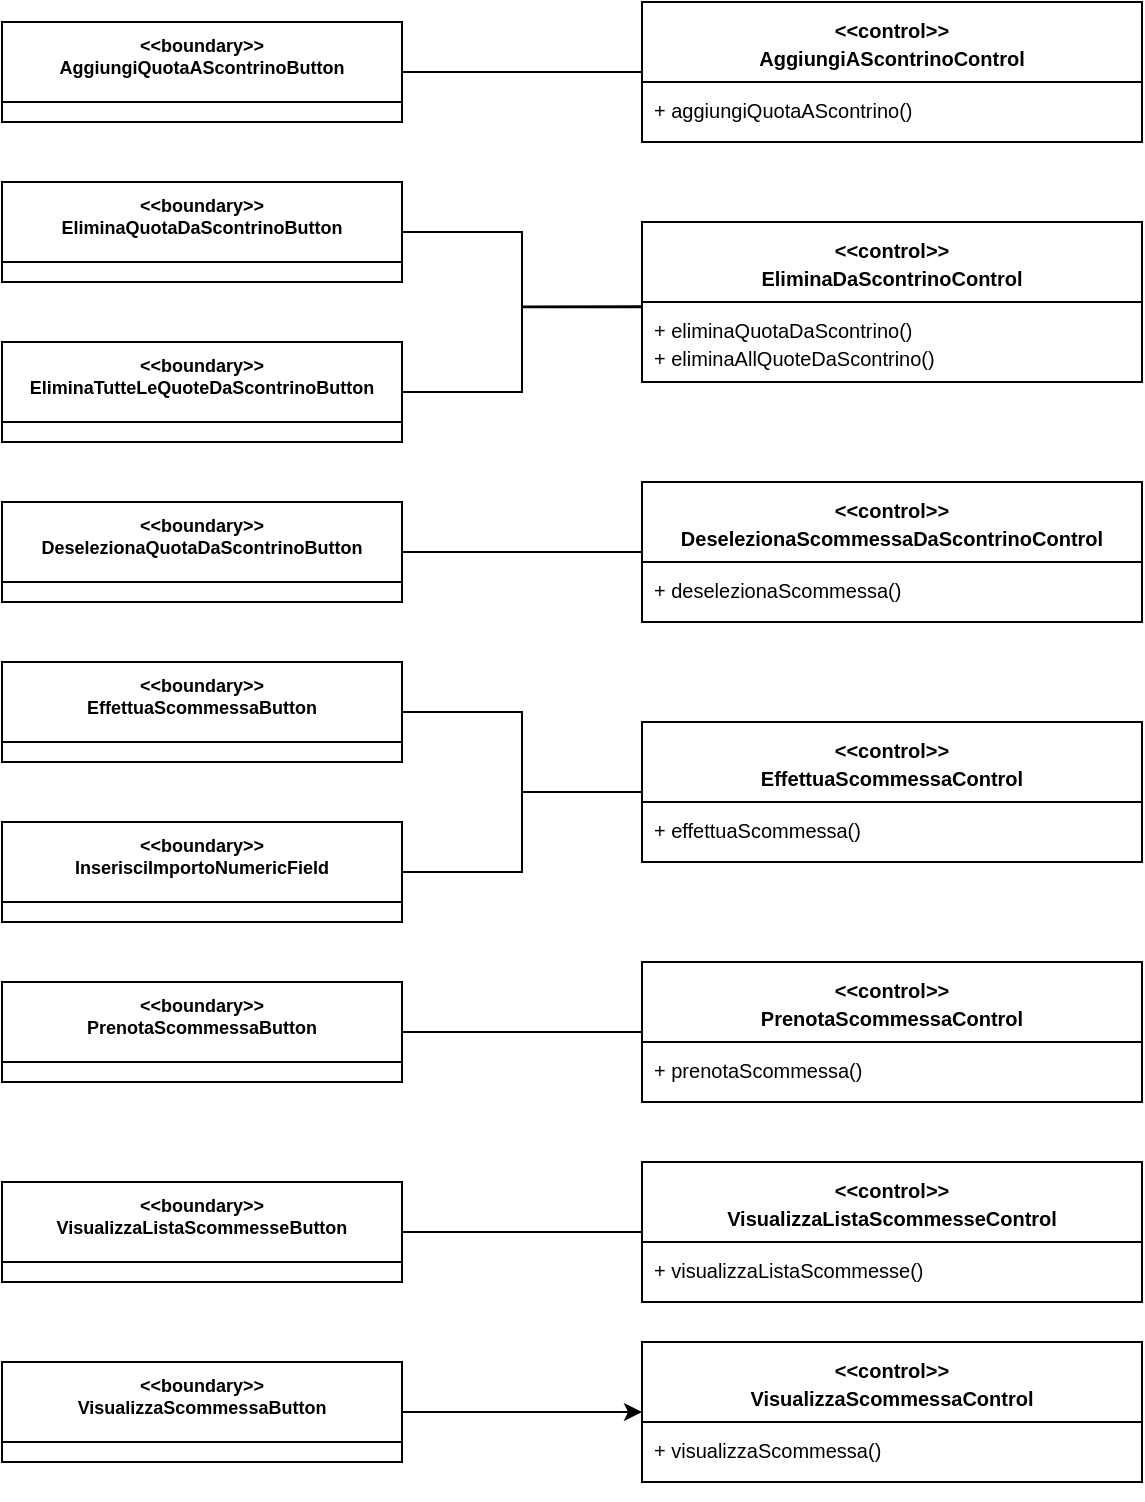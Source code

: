 <mxfile version="24.4.13" type="github">
  <diagram id="C5RBs43oDa-KdzZeNtuy" name="Page-1">
    <mxGraphModel dx="2477" dy="1213" grid="1" gridSize="10" guides="1" tooltips="1" connect="1" arrows="1" fold="1" page="1" pageScale="1" pageWidth="827" pageHeight="1169" math="0" shadow="0">
      <root>
        <mxCell id="WIyWlLk6GJQsqaUBKTNV-0" />
        <mxCell id="WIyWlLk6GJQsqaUBKTNV-1" parent="WIyWlLk6GJQsqaUBKTNV-0" />
        <mxCell id="DUrTVuJ4-faknUEEhQID-17" style="edgeStyle=orthogonalEdgeStyle;rounded=0;orthogonalLoop=1;jettySize=auto;html=1;exitX=1;exitY=0.5;exitDx=0;exitDy=0;entryX=0;entryY=0.5;entryDx=0;entryDy=0;endArrow=none;endFill=0;" edge="1" parent="WIyWlLk6GJQsqaUBKTNV-1" source="DUrTVuJ4-faknUEEhQID-0" target="DUrTVuJ4-faknUEEhQID-13">
          <mxGeometry relative="1" as="geometry" />
        </mxCell>
        <mxCell id="DUrTVuJ4-faknUEEhQID-0" value="&lt;div style=&quot;font-size: 9px;&quot;&gt;&lt;font style=&quot;font-size: 9px;&quot;&gt;&amp;lt;&amp;lt;boundary&amp;gt;&amp;gt;&lt;br&gt;AggiungiQuotaAScontrinoButton&lt;br&gt;&lt;br&gt;&lt;/font&gt;&lt;/div&gt;&lt;div style=&quot;font-size: 11px;&quot;&gt;&lt;font style=&quot;font-size: 11px;&quot;&gt;&lt;br&gt;&lt;/font&gt;&lt;/div&gt;" style="swimlane;fontStyle=1;align=center;verticalAlign=top;childLayout=stackLayout;horizontal=1;startSize=40;horizontalStack=0;resizeParent=1;resizeParentMax=0;resizeLast=0;collapsible=1;marginBottom=0;whiteSpace=wrap;html=1;" vertex="1" parent="WIyWlLk6GJQsqaUBKTNV-1">
          <mxGeometry x="40" y="60" width="200" height="50" as="geometry" />
        </mxCell>
        <mxCell id="DUrTVuJ4-faknUEEhQID-4" value="&lt;div style=&quot;font-size: 9px;&quot;&gt;&lt;font style=&quot;font-size: 9px;&quot;&gt;&amp;lt;&amp;lt;boundary&amp;gt;&amp;gt;&lt;br&gt;EliminaQuotaDaScontrinoButton&lt;br&gt;&lt;br&gt;&lt;/font&gt;&lt;/div&gt;&lt;div style=&quot;font-size: 11px;&quot;&gt;&lt;font style=&quot;font-size: 11px;&quot;&gt;&lt;br&gt;&lt;/font&gt;&lt;/div&gt;" style="swimlane;fontStyle=1;align=center;verticalAlign=top;childLayout=stackLayout;horizontal=1;startSize=40;horizontalStack=0;resizeParent=1;resizeParentMax=0;resizeLast=0;collapsible=1;marginBottom=0;whiteSpace=wrap;html=1;" vertex="1" parent="WIyWlLk6GJQsqaUBKTNV-1">
          <mxGeometry x="40" y="140" width="200" height="50" as="geometry" />
        </mxCell>
        <mxCell id="DUrTVuJ4-faknUEEhQID-22" style="edgeStyle=orthogonalEdgeStyle;rounded=0;orthogonalLoop=1;jettySize=auto;html=1;exitX=1;exitY=0.5;exitDx=0;exitDy=0;endArrow=none;endFill=0;entryX=-0.002;entryY=0.066;entryDx=0;entryDy=0;entryPerimeter=0;" edge="1" parent="WIyWlLk6GJQsqaUBKTNV-1" source="DUrTVuJ4-faknUEEhQID-5" target="DUrTVuJ4-faknUEEhQID-19">
          <mxGeometry relative="1" as="geometry">
            <mxPoint x="300" y="210" as="targetPoint" />
          </mxGeometry>
        </mxCell>
        <mxCell id="DUrTVuJ4-faknUEEhQID-5" value="&lt;div style=&quot;font-size: 9px;&quot;&gt;&lt;font style=&quot;font-size: 9px;&quot;&gt;&amp;lt;&amp;lt;boundary&amp;gt;&amp;gt;&lt;br&gt;EliminaTutteLeQuoteDaScontrinoButton&lt;br&gt;&lt;br&gt;&lt;/font&gt;&lt;/div&gt;&lt;div style=&quot;font-size: 11px;&quot;&gt;&lt;font style=&quot;font-size: 11px;&quot;&gt;&lt;br&gt;&lt;/font&gt;&lt;/div&gt;" style="swimlane;fontStyle=1;align=center;verticalAlign=top;childLayout=stackLayout;horizontal=1;startSize=40;horizontalStack=0;resizeParent=1;resizeParentMax=0;resizeLast=0;collapsible=1;marginBottom=0;whiteSpace=wrap;html=1;" vertex="1" parent="WIyWlLk6GJQsqaUBKTNV-1">
          <mxGeometry x="40" y="220" width="200" height="50" as="geometry" />
        </mxCell>
        <mxCell id="DUrTVuJ4-faknUEEhQID-32" style="edgeStyle=orthogonalEdgeStyle;rounded=0;orthogonalLoop=1;jettySize=auto;html=1;exitX=1;exitY=0.5;exitDx=0;exitDy=0;entryX=0;entryY=0.5;entryDx=0;entryDy=0;endArrow=none;endFill=0;" edge="1" parent="WIyWlLk6GJQsqaUBKTNV-1" source="DUrTVuJ4-faknUEEhQID-7" target="DUrTVuJ4-faknUEEhQID-30">
          <mxGeometry relative="1" as="geometry" />
        </mxCell>
        <mxCell id="DUrTVuJ4-faknUEEhQID-7" value="&lt;div style=&quot;font-size: 9px;&quot;&gt;&lt;font style=&quot;font-size: 9px;&quot;&gt;&amp;lt;&amp;lt;boundary&amp;gt;&amp;gt;&lt;br&gt;DeselezionaQuotaDaScontrinoButton&lt;br&gt;&lt;br&gt;&lt;/font&gt;&lt;/div&gt;&lt;div style=&quot;font-size: 11px;&quot;&gt;&lt;font style=&quot;font-size: 11px;&quot;&gt;&lt;br&gt;&lt;/font&gt;&lt;/div&gt;" style="swimlane;fontStyle=1;align=center;verticalAlign=top;childLayout=stackLayout;horizontal=1;startSize=40;horizontalStack=0;resizeParent=1;resizeParentMax=0;resizeLast=0;collapsible=1;marginBottom=0;whiteSpace=wrap;html=1;" vertex="1" parent="WIyWlLk6GJQsqaUBKTNV-1">
          <mxGeometry x="40" y="300" width="200" height="50" as="geometry" />
        </mxCell>
        <mxCell id="DUrTVuJ4-faknUEEhQID-8" value="&lt;div style=&quot;font-size: 9px;&quot;&gt;&lt;font style=&quot;font-size: 9px;&quot;&gt;&amp;lt;&amp;lt;boundary&amp;gt;&amp;gt;&lt;br&gt;EffettuaScommessaButton&lt;br&gt;&lt;br&gt;&lt;/font&gt;&lt;/div&gt;&lt;div style=&quot;font-size: 11px;&quot;&gt;&lt;font style=&quot;font-size: 11px;&quot;&gt;&lt;br&gt;&lt;/font&gt;&lt;/div&gt;" style="swimlane;fontStyle=1;align=center;verticalAlign=top;childLayout=stackLayout;horizontal=1;startSize=40;horizontalStack=0;resizeParent=1;resizeParentMax=0;resizeLast=0;collapsible=1;marginBottom=0;whiteSpace=wrap;html=1;" vertex="1" parent="WIyWlLk6GJQsqaUBKTNV-1">
          <mxGeometry x="40" y="380" width="200" height="50" as="geometry" />
        </mxCell>
        <mxCell id="DUrTVuJ4-faknUEEhQID-9" value="&lt;div style=&quot;font-size: 9px;&quot;&gt;&lt;font style=&quot;font-size: 9px;&quot;&gt;&amp;lt;&amp;lt;boundary&amp;gt;&amp;gt;&lt;br&gt;InserisciImportoNumericField&lt;br&gt;&lt;br&gt;&lt;/font&gt;&lt;/div&gt;&lt;div style=&quot;font-size: 11px;&quot;&gt;&lt;font style=&quot;font-size: 11px;&quot;&gt;&lt;br&gt;&lt;/font&gt;&lt;/div&gt;" style="swimlane;fontStyle=1;align=center;verticalAlign=top;childLayout=stackLayout;horizontal=1;startSize=40;horizontalStack=0;resizeParent=1;resizeParentMax=0;resizeLast=0;collapsible=1;marginBottom=0;whiteSpace=wrap;html=1;" vertex="1" parent="WIyWlLk6GJQsqaUBKTNV-1">
          <mxGeometry x="40" y="460" width="200" height="50" as="geometry" />
        </mxCell>
        <mxCell id="DUrTVuJ4-faknUEEhQID-25" style="edgeStyle=orthogonalEdgeStyle;rounded=0;orthogonalLoop=1;jettySize=auto;html=1;exitX=1;exitY=0.5;exitDx=0;exitDy=0;entryX=0;entryY=0.5;entryDx=0;entryDy=0;endArrow=none;endFill=0;" edge="1" parent="WIyWlLk6GJQsqaUBKTNV-1" source="DUrTVuJ4-faknUEEhQID-10" target="DUrTVuJ4-faknUEEhQID-23">
          <mxGeometry relative="1" as="geometry" />
        </mxCell>
        <mxCell id="DUrTVuJ4-faknUEEhQID-10" value="&lt;div style=&quot;font-size: 9px;&quot;&gt;&lt;font style=&quot;font-size: 9px;&quot;&gt;&amp;lt;&amp;lt;boundary&amp;gt;&amp;gt;&lt;br&gt;PrenotaScommessaButton&lt;br&gt;&lt;br&gt;&lt;/font&gt;&lt;/div&gt;&lt;div style=&quot;font-size: 11px;&quot;&gt;&lt;font style=&quot;font-size: 11px;&quot;&gt;&lt;br&gt;&lt;/font&gt;&lt;/div&gt;" style="swimlane;fontStyle=1;align=center;verticalAlign=top;childLayout=stackLayout;horizontal=1;startSize=40;horizontalStack=0;resizeParent=1;resizeParentMax=0;resizeLast=0;collapsible=1;marginBottom=0;whiteSpace=wrap;html=1;" vertex="1" parent="WIyWlLk6GJQsqaUBKTNV-1">
          <mxGeometry x="40" y="540" width="200" height="50" as="geometry" />
        </mxCell>
        <mxCell id="DUrTVuJ4-faknUEEhQID-35" style="edgeStyle=orthogonalEdgeStyle;rounded=0;orthogonalLoop=1;jettySize=auto;html=1;exitX=1;exitY=0.5;exitDx=0;exitDy=0;entryX=0;entryY=0.5;entryDx=0;entryDy=0;endArrow=none;endFill=0;" edge="1" parent="WIyWlLk6GJQsqaUBKTNV-1" source="DUrTVuJ4-faknUEEhQID-11" target="DUrTVuJ4-faknUEEhQID-33">
          <mxGeometry relative="1" as="geometry" />
        </mxCell>
        <mxCell id="DUrTVuJ4-faknUEEhQID-11" value="&lt;div style=&quot;font-size: 9px;&quot;&gt;&lt;font style=&quot;font-size: 9px;&quot;&gt;&amp;lt;&amp;lt;boundary&amp;gt;&amp;gt;&lt;br&gt;VisualizzaListaScommesseButton&lt;br&gt;&lt;br&gt;&lt;/font&gt;&lt;/div&gt;&lt;div style=&quot;font-size: 11px;&quot;&gt;&lt;font style=&quot;font-size: 11px;&quot;&gt;&lt;br&gt;&lt;/font&gt;&lt;/div&gt;" style="swimlane;fontStyle=1;align=center;verticalAlign=top;childLayout=stackLayout;horizontal=1;startSize=40;horizontalStack=0;resizeParent=1;resizeParentMax=0;resizeLast=0;collapsible=1;marginBottom=0;whiteSpace=wrap;html=1;" vertex="1" parent="WIyWlLk6GJQsqaUBKTNV-1">
          <mxGeometry x="40" y="640" width="200" height="50" as="geometry" />
        </mxCell>
        <mxCell id="DUrTVuJ4-faknUEEhQID-38" style="edgeStyle=orthogonalEdgeStyle;rounded=0;orthogonalLoop=1;jettySize=auto;html=1;exitX=1;exitY=0.5;exitDx=0;exitDy=0;entryX=0;entryY=0.5;entryDx=0;entryDy=0;" edge="1" parent="WIyWlLk6GJQsqaUBKTNV-1" source="DUrTVuJ4-faknUEEhQID-12" target="DUrTVuJ4-faknUEEhQID-36">
          <mxGeometry relative="1" as="geometry" />
        </mxCell>
        <mxCell id="DUrTVuJ4-faknUEEhQID-12" value="&lt;div style=&quot;font-size: 9px;&quot;&gt;&lt;font style=&quot;font-size: 9px;&quot;&gt;&amp;lt;&amp;lt;boundary&amp;gt;&amp;gt;&lt;br&gt;VisualizzaScommessaButton&lt;br&gt;&lt;br&gt;&lt;/font&gt;&lt;/div&gt;&lt;div style=&quot;font-size: 11px;&quot;&gt;&lt;font style=&quot;font-size: 11px;&quot;&gt;&lt;br&gt;&lt;/font&gt;&lt;/div&gt;" style="swimlane;fontStyle=1;align=center;verticalAlign=top;childLayout=stackLayout;horizontal=1;startSize=40;horizontalStack=0;resizeParent=1;resizeParentMax=0;resizeLast=0;collapsible=1;marginBottom=0;whiteSpace=wrap;html=1;" vertex="1" parent="WIyWlLk6GJQsqaUBKTNV-1">
          <mxGeometry x="40" y="730" width="200" height="50" as="geometry" />
        </mxCell>
        <mxCell id="DUrTVuJ4-faknUEEhQID-13" value="&lt;font style=&quot;font-size: 10px;&quot;&gt;&amp;lt;&amp;lt;control&amp;gt;&amp;gt;&lt;br&gt;&lt;span id=&quot;docs-internal-guid-7ee03893-7fff-98da-c368-7b05f4dbbb7c&quot; style=&quot;font-family: &amp;quot;Century Gothic&amp;quot;, sans-serif; color: rgb(0, 0, 0); background-color: transparent; font-weight: 700; font-style: normal; font-variant: normal; text-decoration: none; vertical-align: baseline; white-space: pre-wrap;&quot;&gt;AggiungiAScontrinoControl&lt;/span&gt;&lt;/font&gt;&lt;br&gt;&lt;br&gt;&lt;font style=&quot;font-size: 9px;&quot;&gt;&lt;br&gt;&lt;/font&gt;&lt;div&gt;&lt;br/&gt;&lt;/div&gt;" style="swimlane;fontStyle=1;align=center;verticalAlign=top;childLayout=stackLayout;horizontal=1;startSize=40;horizontalStack=0;resizeParent=1;resizeParentMax=0;resizeLast=0;collapsible=1;marginBottom=0;whiteSpace=wrap;html=1;" vertex="1" parent="WIyWlLk6GJQsqaUBKTNV-1">
          <mxGeometry x="360" y="50" width="250" height="70" as="geometry" />
        </mxCell>
        <mxCell id="DUrTVuJ4-faknUEEhQID-16" value="&lt;font style=&quot;font-size: 10px;&quot;&gt;+ aggiungiQuotaAScontrino()&lt;/font&gt;" style="text;strokeColor=none;fillColor=none;align=left;verticalAlign=top;spacingLeft=4;spacingRight=4;overflow=hidden;rotatable=0;points=[[0,0.5],[1,0.5]];portConstraint=eastwest;whiteSpace=wrap;html=1;" vertex="1" parent="DUrTVuJ4-faknUEEhQID-13">
          <mxGeometry y="40" width="250" height="30" as="geometry" />
        </mxCell>
        <mxCell id="DUrTVuJ4-faknUEEhQID-18" value="&lt;font style=&quot;font-size: 10px;&quot;&gt;&amp;lt;&amp;lt;control&amp;gt;&amp;gt;&lt;br&gt;&lt;span id=&quot;docs-internal-guid-7ee03893-7fff-98da-c368-7b05f4dbbb7c&quot; style=&quot;font-family: &amp;quot;Century Gothic&amp;quot;, sans-serif; color: rgb(0, 0, 0); background-color: transparent; font-weight: 700; font-style: normal; font-variant: normal; text-decoration: none; vertical-align: baseline; white-space: pre-wrap;&quot;&gt;EliminaDaScontrinoControl&lt;/span&gt;&lt;/font&gt;&lt;br&gt;&lt;br&gt;&lt;font style=&quot;font-size: 9px;&quot;&gt;&lt;br&gt;&lt;/font&gt;&lt;div&gt;&lt;br&gt;&lt;/div&gt;" style="swimlane;fontStyle=1;align=center;verticalAlign=top;childLayout=stackLayout;horizontal=1;startSize=40;horizontalStack=0;resizeParent=1;resizeParentMax=0;resizeLast=0;collapsible=1;marginBottom=0;whiteSpace=wrap;html=1;" vertex="1" parent="WIyWlLk6GJQsqaUBKTNV-1">
          <mxGeometry x="360" y="160" width="250" height="80" as="geometry" />
        </mxCell>
        <mxCell id="DUrTVuJ4-faknUEEhQID-19" value="&lt;font style=&quot;font-size: 10px;&quot;&gt;+ eliminaQuotaDaScontrino()&lt;br&gt;+ eliminaAllQuoteDaScontrino()&lt;/font&gt;" style="text;strokeColor=none;fillColor=none;align=left;verticalAlign=top;spacingLeft=4;spacingRight=4;overflow=hidden;rotatable=0;points=[[0,0.5],[1,0.5]];portConstraint=eastwest;whiteSpace=wrap;html=1;" vertex="1" parent="DUrTVuJ4-faknUEEhQID-18">
          <mxGeometry y="40" width="250" height="40" as="geometry" />
        </mxCell>
        <mxCell id="DUrTVuJ4-faknUEEhQID-20" style="edgeStyle=orthogonalEdgeStyle;rounded=0;orthogonalLoop=1;jettySize=auto;html=1;exitX=1;exitY=0.5;exitDx=0;exitDy=0;entryX=0;entryY=0.054;entryDx=0;entryDy=0;entryPerimeter=0;endArrow=none;endFill=0;" edge="1" parent="WIyWlLk6GJQsqaUBKTNV-1" source="DUrTVuJ4-faknUEEhQID-4" target="DUrTVuJ4-faknUEEhQID-19">
          <mxGeometry relative="1" as="geometry" />
        </mxCell>
        <mxCell id="DUrTVuJ4-faknUEEhQID-23" value="&lt;font style=&quot;font-size: 10px;&quot;&gt;&amp;lt;&amp;lt;control&amp;gt;&amp;gt;&lt;br&gt;&lt;span id=&quot;docs-internal-guid-7ee03893-7fff-98da-c368-7b05f4dbbb7c&quot; style=&quot;font-family: &amp;quot;Century Gothic&amp;quot;, sans-serif; color: rgb(0, 0, 0); background-color: transparent; font-weight: 700; font-style: normal; font-variant: normal; text-decoration: none; vertical-align: baseline; white-space: pre-wrap;&quot;&gt;PrenotaScommessaControl&lt;/span&gt;&lt;/font&gt;&lt;br&gt;&lt;br&gt;&lt;font style=&quot;font-size: 9px;&quot;&gt;&lt;br&gt;&lt;/font&gt;&lt;div&gt;&lt;br&gt;&lt;/div&gt;" style="swimlane;fontStyle=1;align=center;verticalAlign=top;childLayout=stackLayout;horizontal=1;startSize=40;horizontalStack=0;resizeParent=1;resizeParentMax=0;resizeLast=0;collapsible=1;marginBottom=0;whiteSpace=wrap;html=1;" vertex="1" parent="WIyWlLk6GJQsqaUBKTNV-1">
          <mxGeometry x="360" y="530" width="250" height="70" as="geometry" />
        </mxCell>
        <mxCell id="DUrTVuJ4-faknUEEhQID-24" value="&lt;font style=&quot;font-size: 10px;&quot;&gt;+ prenotaScommessa()&lt;/font&gt;" style="text;strokeColor=none;fillColor=none;align=left;verticalAlign=top;spacingLeft=4;spacingRight=4;overflow=hidden;rotatable=0;points=[[0,0.5],[1,0.5]];portConstraint=eastwest;whiteSpace=wrap;html=1;" vertex="1" parent="DUrTVuJ4-faknUEEhQID-23">
          <mxGeometry y="40" width="250" height="30" as="geometry" />
        </mxCell>
        <mxCell id="DUrTVuJ4-faknUEEhQID-26" value="&lt;font style=&quot;font-size: 10px;&quot;&gt;&amp;lt;&amp;lt;control&amp;gt;&amp;gt;&lt;br&gt;EffettuaScommessaControl&lt;/font&gt;&lt;br&gt;&lt;br&gt;&lt;font style=&quot;font-size: 9px;&quot;&gt;&lt;br&gt;&lt;/font&gt;&lt;div&gt;&lt;br&gt;&lt;/div&gt;" style="swimlane;fontStyle=1;align=center;verticalAlign=top;childLayout=stackLayout;horizontal=1;startSize=40;horizontalStack=0;resizeParent=1;resizeParentMax=0;resizeLast=0;collapsible=1;marginBottom=0;whiteSpace=wrap;html=1;" vertex="1" parent="WIyWlLk6GJQsqaUBKTNV-1">
          <mxGeometry x="360" y="410" width="250" height="70" as="geometry" />
        </mxCell>
        <mxCell id="DUrTVuJ4-faknUEEhQID-27" value="&lt;font style=&quot;font-size: 10px;&quot;&gt;+ effettuaScommessa()&lt;/font&gt;" style="text;strokeColor=none;fillColor=none;align=left;verticalAlign=top;spacingLeft=4;spacingRight=4;overflow=hidden;rotatable=0;points=[[0,0.5],[1,0.5]];portConstraint=eastwest;whiteSpace=wrap;html=1;" vertex="1" parent="DUrTVuJ4-faknUEEhQID-26">
          <mxGeometry y="40" width="250" height="30" as="geometry" />
        </mxCell>
        <mxCell id="DUrTVuJ4-faknUEEhQID-28" style="edgeStyle=orthogonalEdgeStyle;rounded=0;orthogonalLoop=1;jettySize=auto;html=1;exitX=1;exitY=0.5;exitDx=0;exitDy=0;entryX=0;entryY=0.5;entryDx=0;entryDy=0;endArrow=none;endFill=0;" edge="1" parent="WIyWlLk6GJQsqaUBKTNV-1" source="DUrTVuJ4-faknUEEhQID-8" target="DUrTVuJ4-faknUEEhQID-26">
          <mxGeometry relative="1" as="geometry" />
        </mxCell>
        <mxCell id="DUrTVuJ4-faknUEEhQID-29" style="edgeStyle=orthogonalEdgeStyle;rounded=0;orthogonalLoop=1;jettySize=auto;html=1;exitX=1;exitY=0.5;exitDx=0;exitDy=0;entryX=0;entryY=0.5;entryDx=0;entryDy=0;endArrow=none;endFill=0;" edge="1" parent="WIyWlLk6GJQsqaUBKTNV-1" source="DUrTVuJ4-faknUEEhQID-9" target="DUrTVuJ4-faknUEEhQID-26">
          <mxGeometry relative="1" as="geometry" />
        </mxCell>
        <mxCell id="DUrTVuJ4-faknUEEhQID-30" value="&lt;font style=&quot;font-size: 10px;&quot;&gt;&amp;lt;&amp;lt;control&amp;gt;&amp;gt;&lt;br&gt;DeselezionaScommessaDaScontrinoControl&lt;/font&gt;&lt;br&gt;&lt;br&gt;&lt;font style=&quot;font-size: 9px;&quot;&gt;&lt;br&gt;&lt;/font&gt;&lt;div&gt;&lt;br&gt;&lt;/div&gt;" style="swimlane;fontStyle=1;align=center;verticalAlign=top;childLayout=stackLayout;horizontal=1;startSize=40;horizontalStack=0;resizeParent=1;resizeParentMax=0;resizeLast=0;collapsible=1;marginBottom=0;whiteSpace=wrap;html=1;" vertex="1" parent="WIyWlLk6GJQsqaUBKTNV-1">
          <mxGeometry x="360" y="290" width="250" height="70" as="geometry" />
        </mxCell>
        <mxCell id="DUrTVuJ4-faknUEEhQID-31" value="&lt;font style=&quot;font-size: 10px;&quot;&gt;+ deselezionaScommessa()&lt;/font&gt;" style="text;strokeColor=none;fillColor=none;align=left;verticalAlign=top;spacingLeft=4;spacingRight=4;overflow=hidden;rotatable=0;points=[[0,0.5],[1,0.5]];portConstraint=eastwest;whiteSpace=wrap;html=1;" vertex="1" parent="DUrTVuJ4-faknUEEhQID-30">
          <mxGeometry y="40" width="250" height="30" as="geometry" />
        </mxCell>
        <mxCell id="DUrTVuJ4-faknUEEhQID-33" value="&lt;font style=&quot;font-size: 10px;&quot;&gt;&amp;lt;&amp;lt;control&amp;gt;&amp;gt;&lt;br&gt;&lt;span id=&quot;docs-internal-guid-7ee03893-7fff-98da-c368-7b05f4dbbb7c&quot; style=&quot;font-family: &amp;quot;Century Gothic&amp;quot;, sans-serif; color: rgb(0, 0, 0); background-color: transparent; font-weight: 700; font-style: normal; font-variant: normal; text-decoration: none; vertical-align: baseline; white-space: pre-wrap;&quot;&gt;VisualizzaListaScommesseControl&lt;/span&gt;&lt;/font&gt;&lt;br&gt;&lt;br&gt;&lt;font style=&quot;font-size: 9px;&quot;&gt;&lt;br&gt;&lt;/font&gt;&lt;div&gt;&lt;br&gt;&lt;/div&gt;" style="swimlane;fontStyle=1;align=center;verticalAlign=top;childLayout=stackLayout;horizontal=1;startSize=40;horizontalStack=0;resizeParent=1;resizeParentMax=0;resizeLast=0;collapsible=1;marginBottom=0;whiteSpace=wrap;html=1;" vertex="1" parent="WIyWlLk6GJQsqaUBKTNV-1">
          <mxGeometry x="360" y="630" width="250" height="70" as="geometry" />
        </mxCell>
        <mxCell id="DUrTVuJ4-faknUEEhQID-34" value="&lt;font style=&quot;font-size: 10px;&quot;&gt;+ visualizzaListaScommesse()&lt;/font&gt;" style="text;strokeColor=none;fillColor=none;align=left;verticalAlign=top;spacingLeft=4;spacingRight=4;overflow=hidden;rotatable=0;points=[[0,0.5],[1,0.5]];portConstraint=eastwest;whiteSpace=wrap;html=1;" vertex="1" parent="DUrTVuJ4-faknUEEhQID-33">
          <mxGeometry y="40" width="250" height="30" as="geometry" />
        </mxCell>
        <mxCell id="DUrTVuJ4-faknUEEhQID-36" value="&lt;font style=&quot;font-size: 10px;&quot;&gt;&amp;lt;&amp;lt;control&amp;gt;&amp;gt;&lt;br&gt;&lt;span id=&quot;docs-internal-guid-7ee03893-7fff-98da-c368-7b05f4dbbb7c&quot; style=&quot;font-family: &amp;quot;Century Gothic&amp;quot;, sans-serif; color: rgb(0, 0, 0); background-color: transparent; font-weight: 700; font-style: normal; font-variant: normal; text-decoration: none; vertical-align: baseline; white-space: pre-wrap;&quot;&gt;VisualizzaScommessaControl&lt;/span&gt;&lt;/font&gt;&lt;br&gt;&lt;br&gt;&lt;font style=&quot;font-size: 9px;&quot;&gt;&lt;br&gt;&lt;/font&gt;&lt;div&gt;&lt;br&gt;&lt;/div&gt;" style="swimlane;fontStyle=1;align=center;verticalAlign=top;childLayout=stackLayout;horizontal=1;startSize=40;horizontalStack=0;resizeParent=1;resizeParentMax=0;resizeLast=0;collapsible=1;marginBottom=0;whiteSpace=wrap;html=1;" vertex="1" parent="WIyWlLk6GJQsqaUBKTNV-1">
          <mxGeometry x="360" y="720" width="250" height="70" as="geometry" />
        </mxCell>
        <mxCell id="DUrTVuJ4-faknUEEhQID-37" value="&lt;font style=&quot;font-size: 10px;&quot;&gt;+ visualizzaScommessa()&lt;/font&gt;" style="text;strokeColor=none;fillColor=none;align=left;verticalAlign=top;spacingLeft=4;spacingRight=4;overflow=hidden;rotatable=0;points=[[0,0.5],[1,0.5]];portConstraint=eastwest;whiteSpace=wrap;html=1;" vertex="1" parent="DUrTVuJ4-faknUEEhQID-36">
          <mxGeometry y="40" width="250" height="30" as="geometry" />
        </mxCell>
      </root>
    </mxGraphModel>
  </diagram>
</mxfile>
